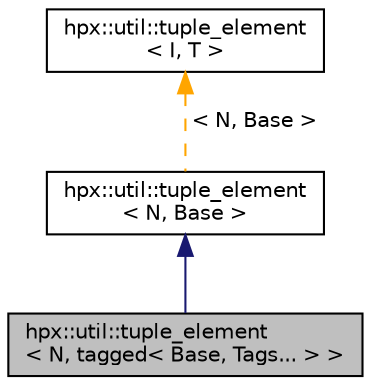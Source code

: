 digraph "hpx::util::tuple_element&lt; N, tagged&lt; Base, Tags... &gt; &gt;"
{
  edge [fontname="Helvetica",fontsize="10",labelfontname="Helvetica",labelfontsize="10"];
  node [fontname="Helvetica",fontsize="10",shape=record];
  Node3 [label="hpx::util::tuple_element\l\< N, tagged\< Base, Tags... \> \>",height=0.2,width=0.4,color="black", fillcolor="grey75", style="filled", fontcolor="black"];
  Node4 -> Node3 [dir="back",color="midnightblue",fontsize="10",style="solid",fontname="Helvetica"];
  Node4 [label="hpx::util::tuple_element\l\< N, Base \>",height=0.2,width=0.4,color="black", fillcolor="white", style="filled",URL="$d7/daf/structhpx_1_1util_1_1tuple__element.html"];
  Node5 -> Node4 [dir="back",color="orange",fontsize="10",style="dashed",label=" \< N, Base \>" ,fontname="Helvetica"];
  Node5 [label="hpx::util::tuple_element\l\< I, T \>",height=0.2,width=0.4,color="black", fillcolor="white", style="filled",URL="$d7/daf/structhpx_1_1util_1_1tuple__element.html"];
}
